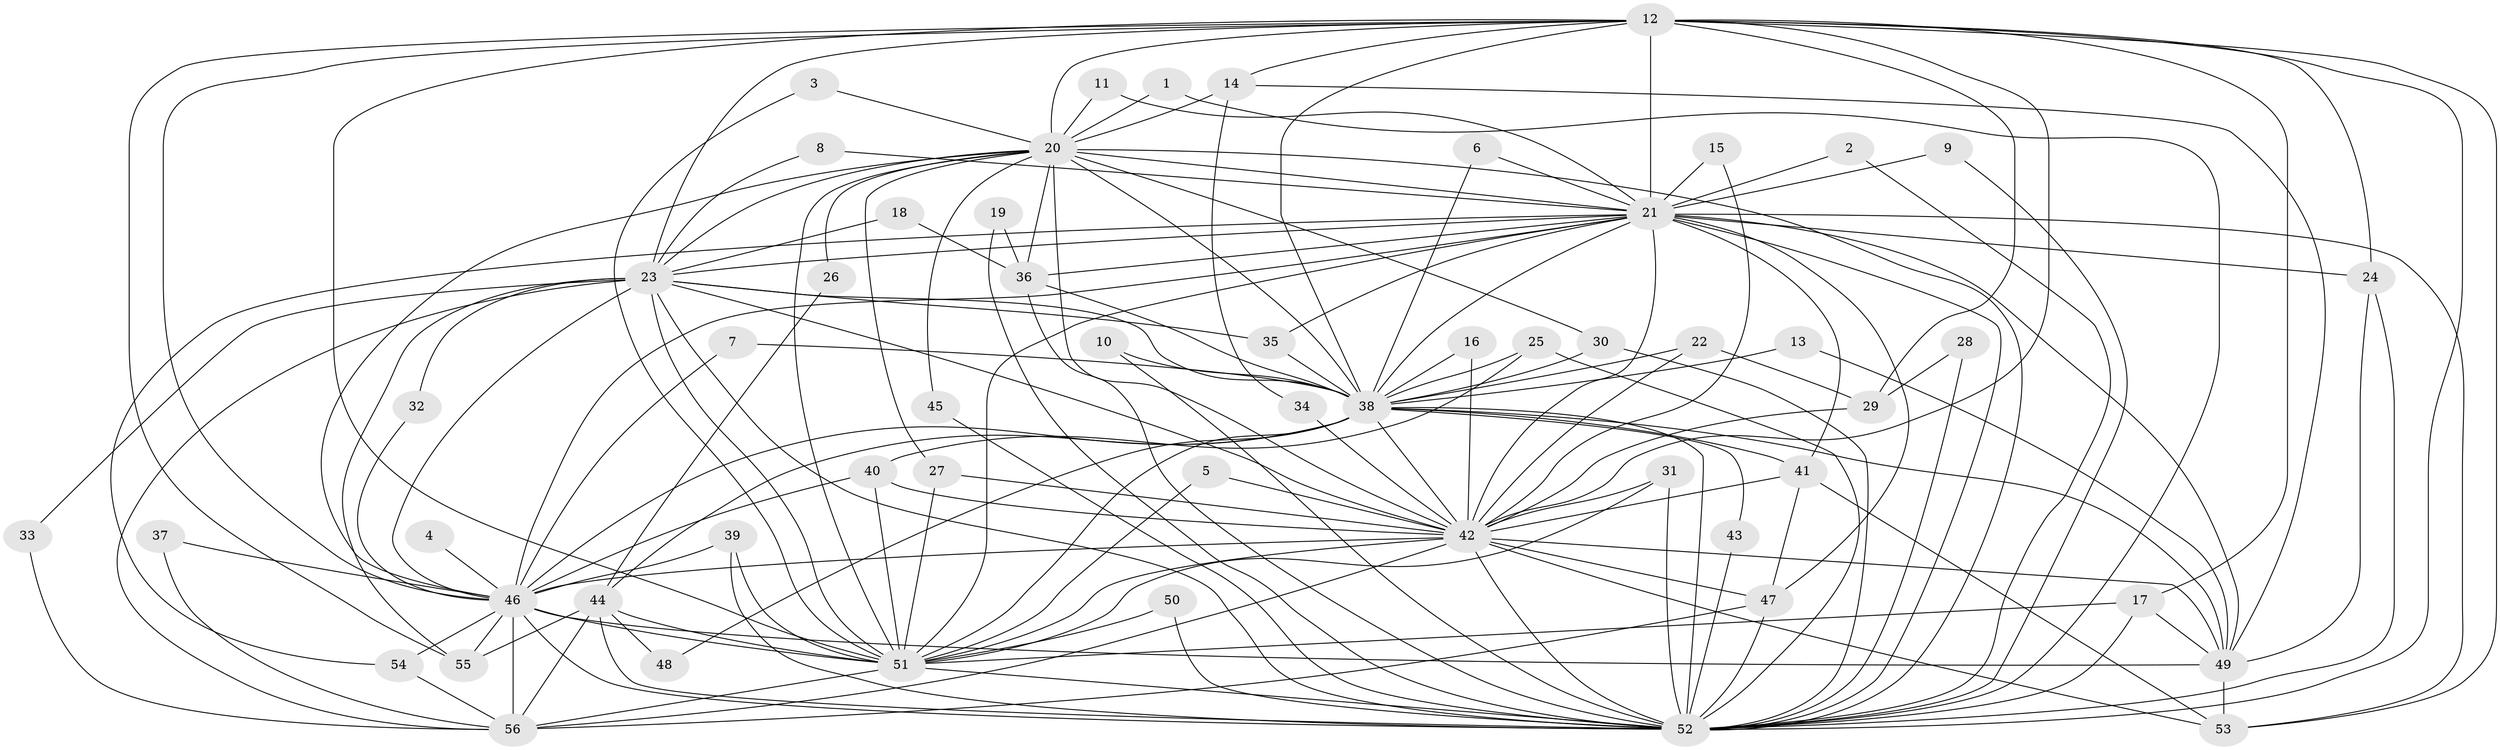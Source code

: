 // original degree distribution, {26: 0.009009009009009009, 14: 0.009009009009009009, 17: 0.009009009009009009, 18: 0.009009009009009009, 22: 0.018018018018018018, 19: 0.009009009009009009, 25: 0.018018018018018018, 29: 0.009009009009009009, 2: 0.5675675675675675, 5: 0.02702702702702703, 4: 0.12612612612612611, 7: 0.018018018018018018, 3: 0.14414414414414414, 6: 0.02702702702702703}
// Generated by graph-tools (version 1.1) at 2025/49/03/09/25 03:49:39]
// undirected, 56 vertices, 160 edges
graph export_dot {
graph [start="1"]
  node [color=gray90,style=filled];
  1;
  2;
  3;
  4;
  5;
  6;
  7;
  8;
  9;
  10;
  11;
  12;
  13;
  14;
  15;
  16;
  17;
  18;
  19;
  20;
  21;
  22;
  23;
  24;
  25;
  26;
  27;
  28;
  29;
  30;
  31;
  32;
  33;
  34;
  35;
  36;
  37;
  38;
  39;
  40;
  41;
  42;
  43;
  44;
  45;
  46;
  47;
  48;
  49;
  50;
  51;
  52;
  53;
  54;
  55;
  56;
  1 -- 20 [weight=1.0];
  1 -- 52 [weight=1.0];
  2 -- 21 [weight=1.0];
  2 -- 52 [weight=1.0];
  3 -- 20 [weight=1.0];
  3 -- 51 [weight=1.0];
  4 -- 46 [weight=1.0];
  5 -- 42 [weight=1.0];
  5 -- 51 [weight=1.0];
  6 -- 21 [weight=1.0];
  6 -- 38 [weight=1.0];
  7 -- 38 [weight=1.0];
  7 -- 46 [weight=1.0];
  8 -- 21 [weight=1.0];
  8 -- 23 [weight=1.0];
  9 -- 21 [weight=1.0];
  9 -- 52 [weight=1.0];
  10 -- 38 [weight=1.0];
  10 -- 52 [weight=1.0];
  11 -- 20 [weight=1.0];
  11 -- 21 [weight=1.0];
  12 -- 14 [weight=1.0];
  12 -- 17 [weight=1.0];
  12 -- 20 [weight=1.0];
  12 -- 21 [weight=2.0];
  12 -- 23 [weight=2.0];
  12 -- 24 [weight=1.0];
  12 -- 29 [weight=1.0];
  12 -- 38 [weight=1.0];
  12 -- 42 [weight=4.0];
  12 -- 46 [weight=1.0];
  12 -- 51 [weight=1.0];
  12 -- 52 [weight=1.0];
  12 -- 53 [weight=1.0];
  12 -- 55 [weight=1.0];
  13 -- 38 [weight=1.0];
  13 -- 49 [weight=1.0];
  14 -- 20 [weight=1.0];
  14 -- 34 [weight=1.0];
  14 -- 49 [weight=1.0];
  15 -- 21 [weight=1.0];
  15 -- 42 [weight=1.0];
  16 -- 38 [weight=1.0];
  16 -- 42 [weight=1.0];
  17 -- 49 [weight=1.0];
  17 -- 51 [weight=1.0];
  17 -- 52 [weight=1.0];
  18 -- 23 [weight=1.0];
  18 -- 36 [weight=1.0];
  19 -- 36 [weight=1.0];
  19 -- 52 [weight=1.0];
  20 -- 21 [weight=1.0];
  20 -- 23 [weight=1.0];
  20 -- 26 [weight=1.0];
  20 -- 27 [weight=1.0];
  20 -- 30 [weight=1.0];
  20 -- 36 [weight=1.0];
  20 -- 38 [weight=1.0];
  20 -- 42 [weight=2.0];
  20 -- 45 [weight=1.0];
  20 -- 46 [weight=1.0];
  20 -- 51 [weight=2.0];
  20 -- 52 [weight=1.0];
  21 -- 23 [weight=1.0];
  21 -- 24 [weight=1.0];
  21 -- 35 [weight=1.0];
  21 -- 36 [weight=1.0];
  21 -- 38 [weight=1.0];
  21 -- 41 [weight=1.0];
  21 -- 42 [weight=4.0];
  21 -- 46 [weight=1.0];
  21 -- 47 [weight=1.0];
  21 -- 49 [weight=1.0];
  21 -- 51 [weight=1.0];
  21 -- 52 [weight=1.0];
  21 -- 53 [weight=1.0];
  21 -- 54 [weight=1.0];
  22 -- 29 [weight=1.0];
  22 -- 38 [weight=1.0];
  22 -- 42 [weight=2.0];
  23 -- 32 [weight=1.0];
  23 -- 33 [weight=1.0];
  23 -- 35 [weight=1.0];
  23 -- 38 [weight=1.0];
  23 -- 42 [weight=2.0];
  23 -- 46 [weight=1.0];
  23 -- 51 [weight=2.0];
  23 -- 52 [weight=2.0];
  23 -- 55 [weight=1.0];
  23 -- 56 [weight=1.0];
  24 -- 49 [weight=1.0];
  24 -- 52 [weight=1.0];
  25 -- 38 [weight=1.0];
  25 -- 40 [weight=1.0];
  25 -- 52 [weight=1.0];
  26 -- 44 [weight=1.0];
  27 -- 42 [weight=1.0];
  27 -- 51 [weight=1.0];
  28 -- 29 [weight=1.0];
  28 -- 52 [weight=1.0];
  29 -- 42 [weight=1.0];
  30 -- 38 [weight=1.0];
  30 -- 52 [weight=2.0];
  31 -- 42 [weight=1.0];
  31 -- 51 [weight=1.0];
  31 -- 52 [weight=1.0];
  32 -- 46 [weight=1.0];
  33 -- 56 [weight=1.0];
  34 -- 42 [weight=1.0];
  35 -- 38 [weight=1.0];
  36 -- 38 [weight=1.0];
  36 -- 52 [weight=1.0];
  37 -- 46 [weight=1.0];
  37 -- 56 [weight=1.0];
  38 -- 41 [weight=2.0];
  38 -- 42 [weight=2.0];
  38 -- 43 [weight=1.0];
  38 -- 44 [weight=1.0];
  38 -- 46 [weight=1.0];
  38 -- 48 [weight=1.0];
  38 -- 49 [weight=1.0];
  38 -- 51 [weight=1.0];
  38 -- 52 [weight=1.0];
  39 -- 46 [weight=1.0];
  39 -- 51 [weight=1.0];
  39 -- 52 [weight=1.0];
  40 -- 42 [weight=1.0];
  40 -- 46 [weight=1.0];
  40 -- 51 [weight=1.0];
  41 -- 42 [weight=2.0];
  41 -- 47 [weight=1.0];
  41 -- 53 [weight=1.0];
  42 -- 46 [weight=3.0];
  42 -- 47 [weight=1.0];
  42 -- 49 [weight=2.0];
  42 -- 51 [weight=3.0];
  42 -- 52 [weight=2.0];
  42 -- 53 [weight=1.0];
  42 -- 56 [weight=1.0];
  43 -- 52 [weight=1.0];
  44 -- 48 [weight=1.0];
  44 -- 51 [weight=1.0];
  44 -- 52 [weight=1.0];
  44 -- 55 [weight=1.0];
  44 -- 56 [weight=1.0];
  45 -- 52 [weight=1.0];
  46 -- 49 [weight=1.0];
  46 -- 51 [weight=1.0];
  46 -- 52 [weight=1.0];
  46 -- 54 [weight=1.0];
  46 -- 55 [weight=1.0];
  46 -- 56 [weight=2.0];
  47 -- 52 [weight=1.0];
  47 -- 56 [weight=1.0];
  49 -- 53 [weight=1.0];
  50 -- 51 [weight=1.0];
  50 -- 52 [weight=1.0];
  51 -- 52 [weight=1.0];
  51 -- 56 [weight=1.0];
  54 -- 56 [weight=1.0];
}
